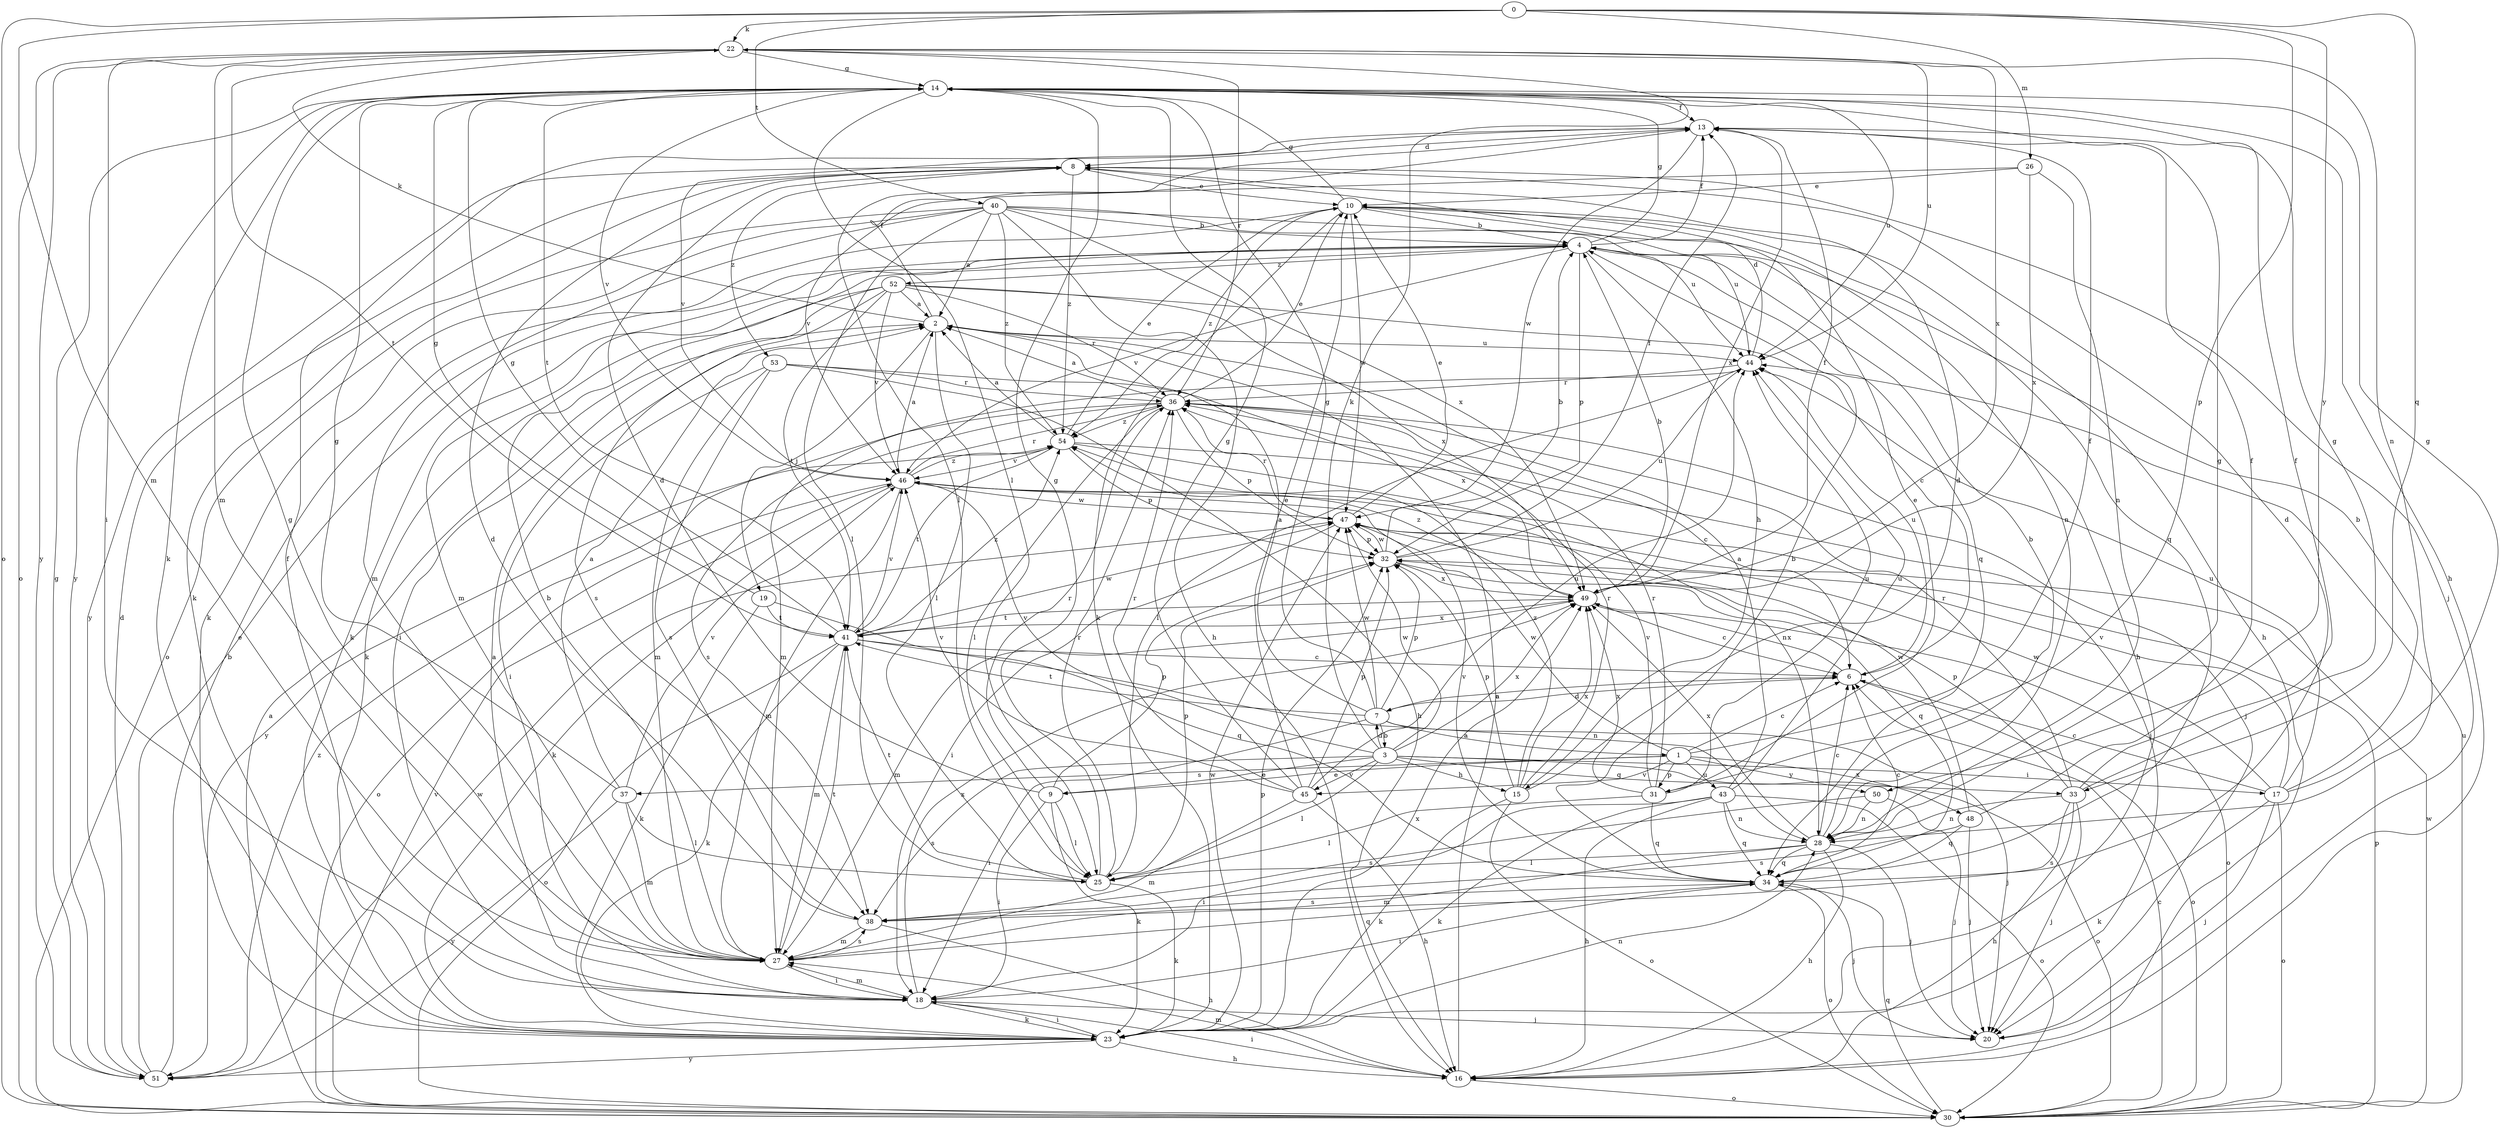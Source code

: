 strict digraph  {
0;
1;
2;
3;
4;
6;
7;
8;
9;
10;
13;
14;
15;
16;
17;
18;
19;
20;
22;
23;
25;
26;
27;
28;
30;
31;
32;
33;
34;
36;
37;
38;
40;
41;
43;
44;
45;
46;
47;
48;
49;
50;
51;
52;
53;
54;
0 -> 22  [label=k];
0 -> 26  [label=m];
0 -> 27  [label=m];
0 -> 30  [label=o];
0 -> 31  [label=p];
0 -> 33  [label=q];
0 -> 40  [label=t];
0 -> 50  [label=y];
1 -> 6  [label=c];
1 -> 9  [label=e];
1 -> 13  [label=f];
1 -> 31  [label=p];
1 -> 37  [label=s];
1 -> 43  [label=u];
1 -> 45  [label=v];
1 -> 47  [label=w];
1 -> 48  [label=x];
1 -> 50  [label=y];
2 -> 13  [label=f];
2 -> 19  [label=j];
2 -> 22  [label=k];
2 -> 25  [label=l];
2 -> 44  [label=u];
3 -> 7  [label=d];
3 -> 9  [label=e];
3 -> 15  [label=h];
3 -> 17  [label=i];
3 -> 22  [label=k];
3 -> 25  [label=l];
3 -> 30  [label=o];
3 -> 33  [label=q];
3 -> 38  [label=s];
3 -> 45  [label=v];
3 -> 46  [label=v];
3 -> 47  [label=w];
3 -> 49  [label=x];
4 -> 13  [label=f];
4 -> 14  [label=g];
4 -> 15  [label=h];
4 -> 16  [label=h];
4 -> 23  [label=k];
4 -> 27  [label=m];
4 -> 32  [label=p];
4 -> 34  [label=q];
4 -> 46  [label=v];
4 -> 52  [label=z];
6 -> 7  [label=d];
6 -> 30  [label=o];
6 -> 44  [label=u];
6 -> 49  [label=x];
7 -> 1  [label=a];
7 -> 2  [label=a];
7 -> 3  [label=b];
7 -> 6  [label=c];
7 -> 14  [label=g];
7 -> 18  [label=i];
7 -> 20  [label=j];
7 -> 32  [label=p];
7 -> 41  [label=t];
7 -> 47  [label=w];
8 -> 10  [label=e];
8 -> 20  [label=j];
8 -> 23  [label=k];
8 -> 51  [label=y];
8 -> 53  [label=z];
8 -> 54  [label=z];
9 -> 8  [label=d];
9 -> 18  [label=i];
9 -> 23  [label=k];
9 -> 25  [label=l];
9 -> 32  [label=p];
9 -> 36  [label=r];
10 -> 4  [label=b];
10 -> 14  [label=g];
10 -> 16  [label=h];
10 -> 23  [label=k];
10 -> 34  [label=q];
10 -> 44  [label=u];
10 -> 47  [label=w];
10 -> 54  [label=z];
13 -> 8  [label=d];
13 -> 25  [label=l];
13 -> 46  [label=v];
13 -> 47  [label=w];
13 -> 49  [label=x];
14 -> 13  [label=f];
14 -> 16  [label=h];
14 -> 23  [label=k];
14 -> 25  [label=l];
14 -> 41  [label=t];
14 -> 44  [label=u];
14 -> 46  [label=v];
14 -> 51  [label=y];
15 -> 8  [label=d];
15 -> 23  [label=k];
15 -> 30  [label=o];
15 -> 32  [label=p];
15 -> 36  [label=r];
15 -> 49  [label=x];
15 -> 54  [label=z];
16 -> 2  [label=a];
16 -> 18  [label=i];
16 -> 27  [label=m];
16 -> 30  [label=o];
17 -> 4  [label=b];
17 -> 6  [label=c];
17 -> 14  [label=g];
17 -> 20  [label=j];
17 -> 23  [label=k];
17 -> 30  [label=o];
17 -> 44  [label=u];
17 -> 46  [label=v];
17 -> 47  [label=w];
18 -> 2  [label=a];
18 -> 13  [label=f];
18 -> 20  [label=j];
18 -> 23  [label=k];
18 -> 27  [label=m];
18 -> 49  [label=x];
19 -> 14  [label=g];
19 -> 23  [label=k];
19 -> 34  [label=q];
19 -> 41  [label=t];
22 -> 14  [label=g];
22 -> 18  [label=i];
22 -> 27  [label=m];
22 -> 28  [label=n];
22 -> 30  [label=o];
22 -> 36  [label=r];
22 -> 41  [label=t];
22 -> 44  [label=u];
22 -> 49  [label=x];
22 -> 51  [label=y];
23 -> 16  [label=h];
23 -> 18  [label=i];
23 -> 28  [label=n];
23 -> 32  [label=p];
23 -> 47  [label=w];
23 -> 49  [label=x];
23 -> 51  [label=y];
25 -> 14  [label=g];
25 -> 23  [label=k];
25 -> 32  [label=p];
25 -> 36  [label=r];
25 -> 41  [label=t];
26 -> 10  [label=e];
26 -> 28  [label=n];
26 -> 46  [label=v];
26 -> 49  [label=x];
27 -> 4  [label=b];
27 -> 14  [label=g];
27 -> 18  [label=i];
27 -> 34  [label=q];
27 -> 38  [label=s];
27 -> 41  [label=t];
28 -> 4  [label=b];
28 -> 6  [label=c];
28 -> 14  [label=g];
28 -> 16  [label=h];
28 -> 20  [label=j];
28 -> 25  [label=l];
28 -> 27  [label=m];
28 -> 34  [label=q];
28 -> 49  [label=x];
30 -> 2  [label=a];
30 -> 6  [label=c];
30 -> 32  [label=p];
30 -> 34  [label=q];
30 -> 44  [label=u];
30 -> 46  [label=v];
30 -> 47  [label=w];
31 -> 10  [label=e];
31 -> 25  [label=l];
31 -> 34  [label=q];
31 -> 36  [label=r];
31 -> 44  [label=u];
31 -> 46  [label=v];
31 -> 49  [label=x];
32 -> 4  [label=b];
32 -> 13  [label=f];
32 -> 34  [label=q];
32 -> 44  [label=u];
32 -> 47  [label=w];
32 -> 49  [label=x];
33 -> 13  [label=f];
33 -> 14  [label=g];
33 -> 16  [label=h];
33 -> 20  [label=j];
33 -> 28  [label=n];
33 -> 32  [label=p];
33 -> 36  [label=r];
33 -> 38  [label=s];
34 -> 4  [label=b];
34 -> 6  [label=c];
34 -> 8  [label=d];
34 -> 18  [label=i];
34 -> 20  [label=j];
34 -> 30  [label=o];
34 -> 38  [label=s];
34 -> 46  [label=v];
36 -> 2  [label=a];
36 -> 6  [label=c];
36 -> 10  [label=e];
36 -> 20  [label=j];
36 -> 25  [label=l];
36 -> 32  [label=p];
36 -> 38  [label=s];
36 -> 51  [label=y];
36 -> 54  [label=z];
37 -> 2  [label=a];
37 -> 14  [label=g];
37 -> 25  [label=l];
37 -> 27  [label=m];
37 -> 46  [label=v];
37 -> 51  [label=y];
38 -> 8  [label=d];
38 -> 16  [label=h];
38 -> 27  [label=m];
40 -> 2  [label=a];
40 -> 4  [label=b];
40 -> 16  [label=h];
40 -> 23  [label=k];
40 -> 25  [label=l];
40 -> 27  [label=m];
40 -> 28  [label=n];
40 -> 30  [label=o];
40 -> 44  [label=u];
40 -> 49  [label=x];
40 -> 54  [label=z];
41 -> 6  [label=c];
41 -> 14  [label=g];
41 -> 23  [label=k];
41 -> 27  [label=m];
41 -> 28  [label=n];
41 -> 30  [label=o];
41 -> 46  [label=v];
41 -> 47  [label=w];
41 -> 49  [label=x];
41 -> 54  [label=z];
43 -> 2  [label=a];
43 -> 16  [label=h];
43 -> 18  [label=i];
43 -> 23  [label=k];
43 -> 28  [label=n];
43 -> 30  [label=o];
43 -> 34  [label=q];
43 -> 44  [label=u];
44 -> 8  [label=d];
44 -> 25  [label=l];
44 -> 27  [label=m];
44 -> 36  [label=r];
45 -> 10  [label=e];
45 -> 14  [label=g];
45 -> 16  [label=h];
45 -> 27  [label=m];
45 -> 32  [label=p];
45 -> 36  [label=r];
45 -> 44  [label=u];
45 -> 46  [label=v];
46 -> 2  [label=a];
46 -> 23  [label=k];
46 -> 27  [label=m];
46 -> 30  [label=o];
46 -> 36  [label=r];
46 -> 47  [label=w];
46 -> 54  [label=z];
47 -> 10  [label=e];
47 -> 18  [label=i];
47 -> 32  [label=p];
47 -> 36  [label=r];
48 -> 13  [label=f];
48 -> 20  [label=j];
48 -> 34  [label=q];
48 -> 38  [label=s];
48 -> 47  [label=w];
49 -> 4  [label=b];
49 -> 6  [label=c];
49 -> 13  [label=f];
49 -> 27  [label=m];
49 -> 30  [label=o];
49 -> 41  [label=t];
49 -> 54  [label=z];
50 -> 20  [label=j];
50 -> 28  [label=n];
50 -> 38  [label=s];
51 -> 4  [label=b];
51 -> 8  [label=d];
51 -> 10  [label=e];
51 -> 14  [label=g];
51 -> 47  [label=w];
51 -> 54  [label=z];
52 -> 2  [label=a];
52 -> 6  [label=c];
52 -> 18  [label=i];
52 -> 23  [label=k];
52 -> 36  [label=r];
52 -> 38  [label=s];
52 -> 41  [label=t];
52 -> 46  [label=v];
52 -> 49  [label=x];
53 -> 16  [label=h];
53 -> 18  [label=i];
53 -> 27  [label=m];
53 -> 36  [label=r];
53 -> 38  [label=s];
53 -> 49  [label=x];
54 -> 2  [label=a];
54 -> 10  [label=e];
54 -> 20  [label=j];
54 -> 28  [label=n];
54 -> 32  [label=p];
54 -> 41  [label=t];
54 -> 46  [label=v];
}
